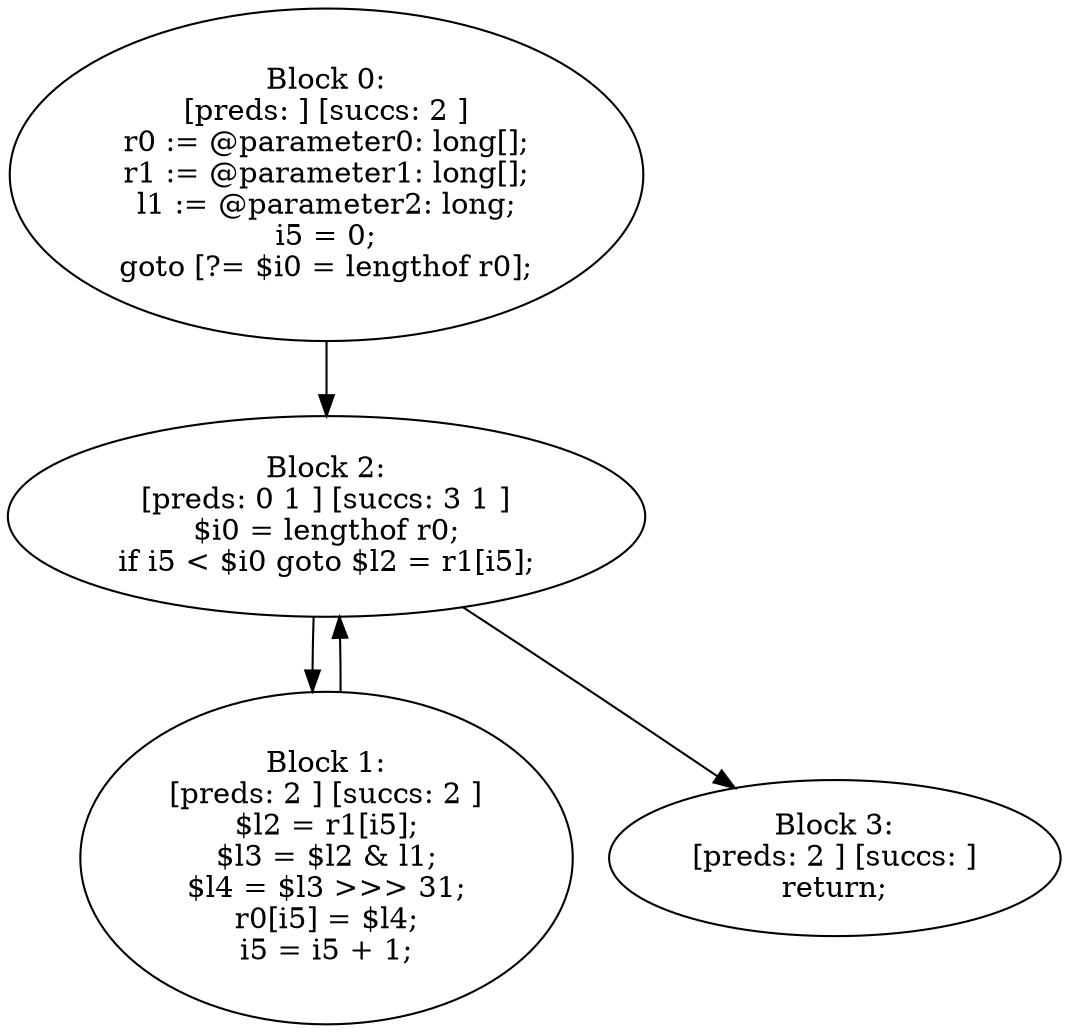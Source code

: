 digraph "unitGraph" {
    "Block 0:
[preds: ] [succs: 2 ]
r0 := @parameter0: long[];
r1 := @parameter1: long[];
l1 := @parameter2: long;
i5 = 0;
goto [?= $i0 = lengthof r0];
"
    "Block 1:
[preds: 2 ] [succs: 2 ]
$l2 = r1[i5];
$l3 = $l2 & l1;
$l4 = $l3 >>> 31;
r0[i5] = $l4;
i5 = i5 + 1;
"
    "Block 2:
[preds: 0 1 ] [succs: 3 1 ]
$i0 = lengthof r0;
if i5 < $i0 goto $l2 = r1[i5];
"
    "Block 3:
[preds: 2 ] [succs: ]
return;
"
    "Block 0:
[preds: ] [succs: 2 ]
r0 := @parameter0: long[];
r1 := @parameter1: long[];
l1 := @parameter2: long;
i5 = 0;
goto [?= $i0 = lengthof r0];
"->"Block 2:
[preds: 0 1 ] [succs: 3 1 ]
$i0 = lengthof r0;
if i5 < $i0 goto $l2 = r1[i5];
";
    "Block 1:
[preds: 2 ] [succs: 2 ]
$l2 = r1[i5];
$l3 = $l2 & l1;
$l4 = $l3 >>> 31;
r0[i5] = $l4;
i5 = i5 + 1;
"->"Block 2:
[preds: 0 1 ] [succs: 3 1 ]
$i0 = lengthof r0;
if i5 < $i0 goto $l2 = r1[i5];
";
    "Block 2:
[preds: 0 1 ] [succs: 3 1 ]
$i0 = lengthof r0;
if i5 < $i0 goto $l2 = r1[i5];
"->"Block 3:
[preds: 2 ] [succs: ]
return;
";
    "Block 2:
[preds: 0 1 ] [succs: 3 1 ]
$i0 = lengthof r0;
if i5 < $i0 goto $l2 = r1[i5];
"->"Block 1:
[preds: 2 ] [succs: 2 ]
$l2 = r1[i5];
$l3 = $l2 & l1;
$l4 = $l3 >>> 31;
r0[i5] = $l4;
i5 = i5 + 1;
";
}

